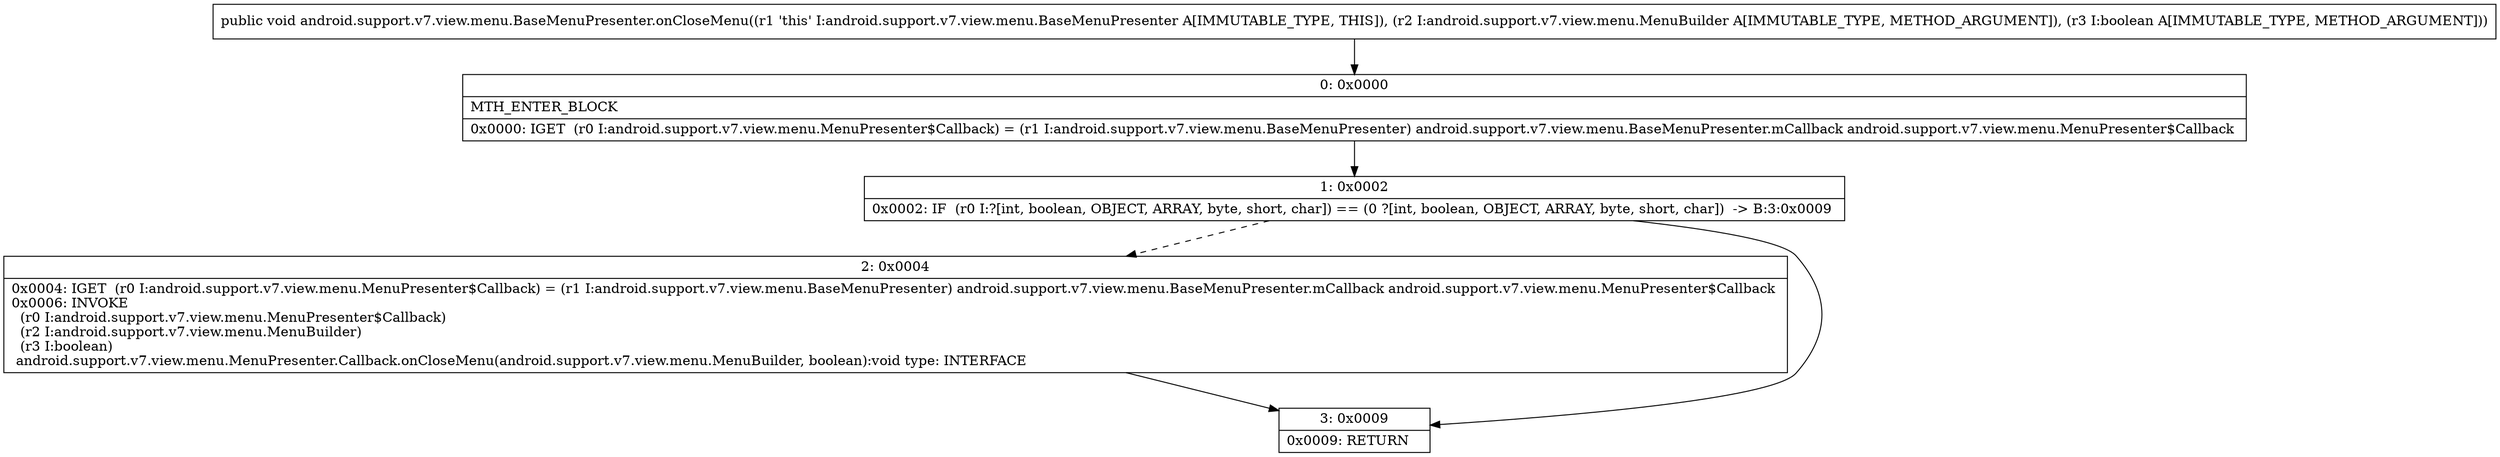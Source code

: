 digraph "CFG forandroid.support.v7.view.menu.BaseMenuPresenter.onCloseMenu(Landroid\/support\/v7\/view\/menu\/MenuBuilder;Z)V" {
Node_0 [shape=record,label="{0\:\ 0x0000|MTH_ENTER_BLOCK\l|0x0000: IGET  (r0 I:android.support.v7.view.menu.MenuPresenter$Callback) = (r1 I:android.support.v7.view.menu.BaseMenuPresenter) android.support.v7.view.menu.BaseMenuPresenter.mCallback android.support.v7.view.menu.MenuPresenter$Callback \l}"];
Node_1 [shape=record,label="{1\:\ 0x0002|0x0002: IF  (r0 I:?[int, boolean, OBJECT, ARRAY, byte, short, char]) == (0 ?[int, boolean, OBJECT, ARRAY, byte, short, char])  \-\> B:3:0x0009 \l}"];
Node_2 [shape=record,label="{2\:\ 0x0004|0x0004: IGET  (r0 I:android.support.v7.view.menu.MenuPresenter$Callback) = (r1 I:android.support.v7.view.menu.BaseMenuPresenter) android.support.v7.view.menu.BaseMenuPresenter.mCallback android.support.v7.view.menu.MenuPresenter$Callback \l0x0006: INVOKE  \l  (r0 I:android.support.v7.view.menu.MenuPresenter$Callback)\l  (r2 I:android.support.v7.view.menu.MenuBuilder)\l  (r3 I:boolean)\l android.support.v7.view.menu.MenuPresenter.Callback.onCloseMenu(android.support.v7.view.menu.MenuBuilder, boolean):void type: INTERFACE \l}"];
Node_3 [shape=record,label="{3\:\ 0x0009|0x0009: RETURN   \l}"];
MethodNode[shape=record,label="{public void android.support.v7.view.menu.BaseMenuPresenter.onCloseMenu((r1 'this' I:android.support.v7.view.menu.BaseMenuPresenter A[IMMUTABLE_TYPE, THIS]), (r2 I:android.support.v7.view.menu.MenuBuilder A[IMMUTABLE_TYPE, METHOD_ARGUMENT]), (r3 I:boolean A[IMMUTABLE_TYPE, METHOD_ARGUMENT])) }"];
MethodNode -> Node_0;
Node_0 -> Node_1;
Node_1 -> Node_2[style=dashed];
Node_1 -> Node_3;
Node_2 -> Node_3;
}

